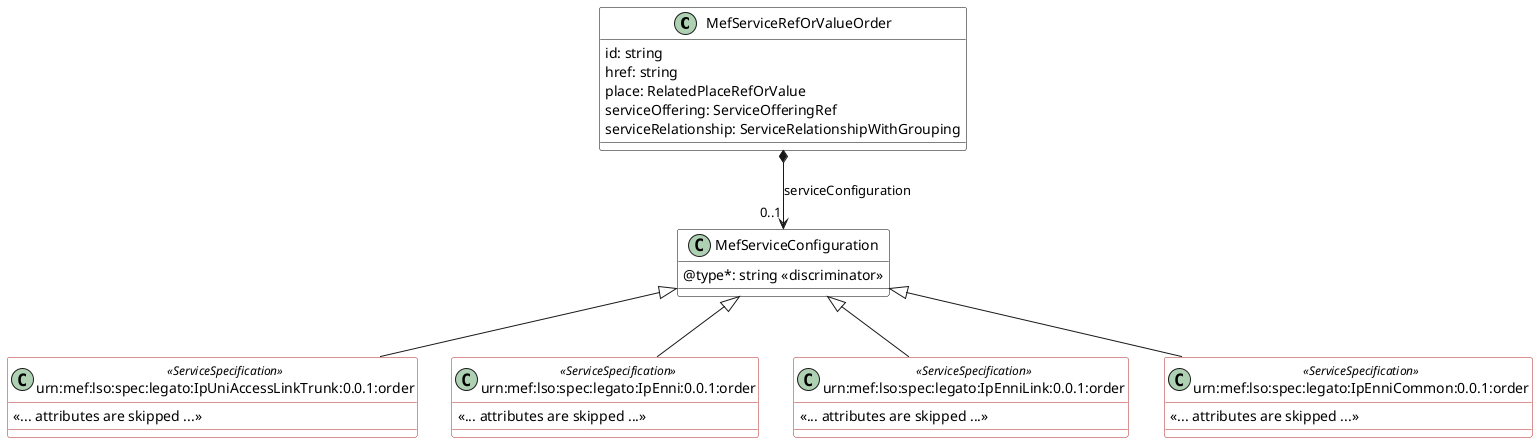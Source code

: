 @startuml
skinparam {
    ClassBackgroundColor White
    ClassBorderColor Black
    ClassBorderColor<<ServiceSpecification>> FireBrick
}
set namespaceSeparator none

class MefServiceRefOrValueOrder{

    id: string 
    href: string 
    place: RelatedPlaceRefOrValue
    serviceOffering: ServiceOfferingRef
    serviceRelationship: ServiceRelationshipWithGrouping
   
}


class MefServiceConfiguration {
    @type*: string <<discriminator>>
}


MefServiceRefOrValueOrder *-->"0..1" MefServiceConfiguration : serviceConfiguration



class urn:mef:lso:spec:legato:IpUniAccessLinkTrunk:0.0.1:order <<ServiceSpecification>> {

    <<... attributes are skipped ...>>
}
MefServiceConfiguration <|-- "urn:mef:lso:spec:legato:IpUniAccessLinkTrunk:0.0.1:order"

class urn:mef:lso:spec:legato:IpEnni:0.0.1:order <<ServiceSpecification>> {

    <<... attributes are skipped ...>>
}
MefServiceConfiguration <|-- "urn:mef:lso:spec:legato:IpEnni:0.0.1:order"

class urn:mef:lso:spec:legato:IpEnniLink:0.0.1:order <<ServiceSpecification>> {

    <<... attributes are skipped ...>>
}
MefServiceConfiguration <|-- "urn:mef:lso:spec:legato:IpEnniLink:0.0.1:order"

class urn:mef:lso:spec:legato:IpEnniCommon:0.0.1:order <<ServiceSpecification>> {

    <<... attributes are skipped ...>>
}
MefServiceConfiguration <|-- "urn:mef:lso:spec:legato:IpEnniCommon:0.0.1:order"

@enduml